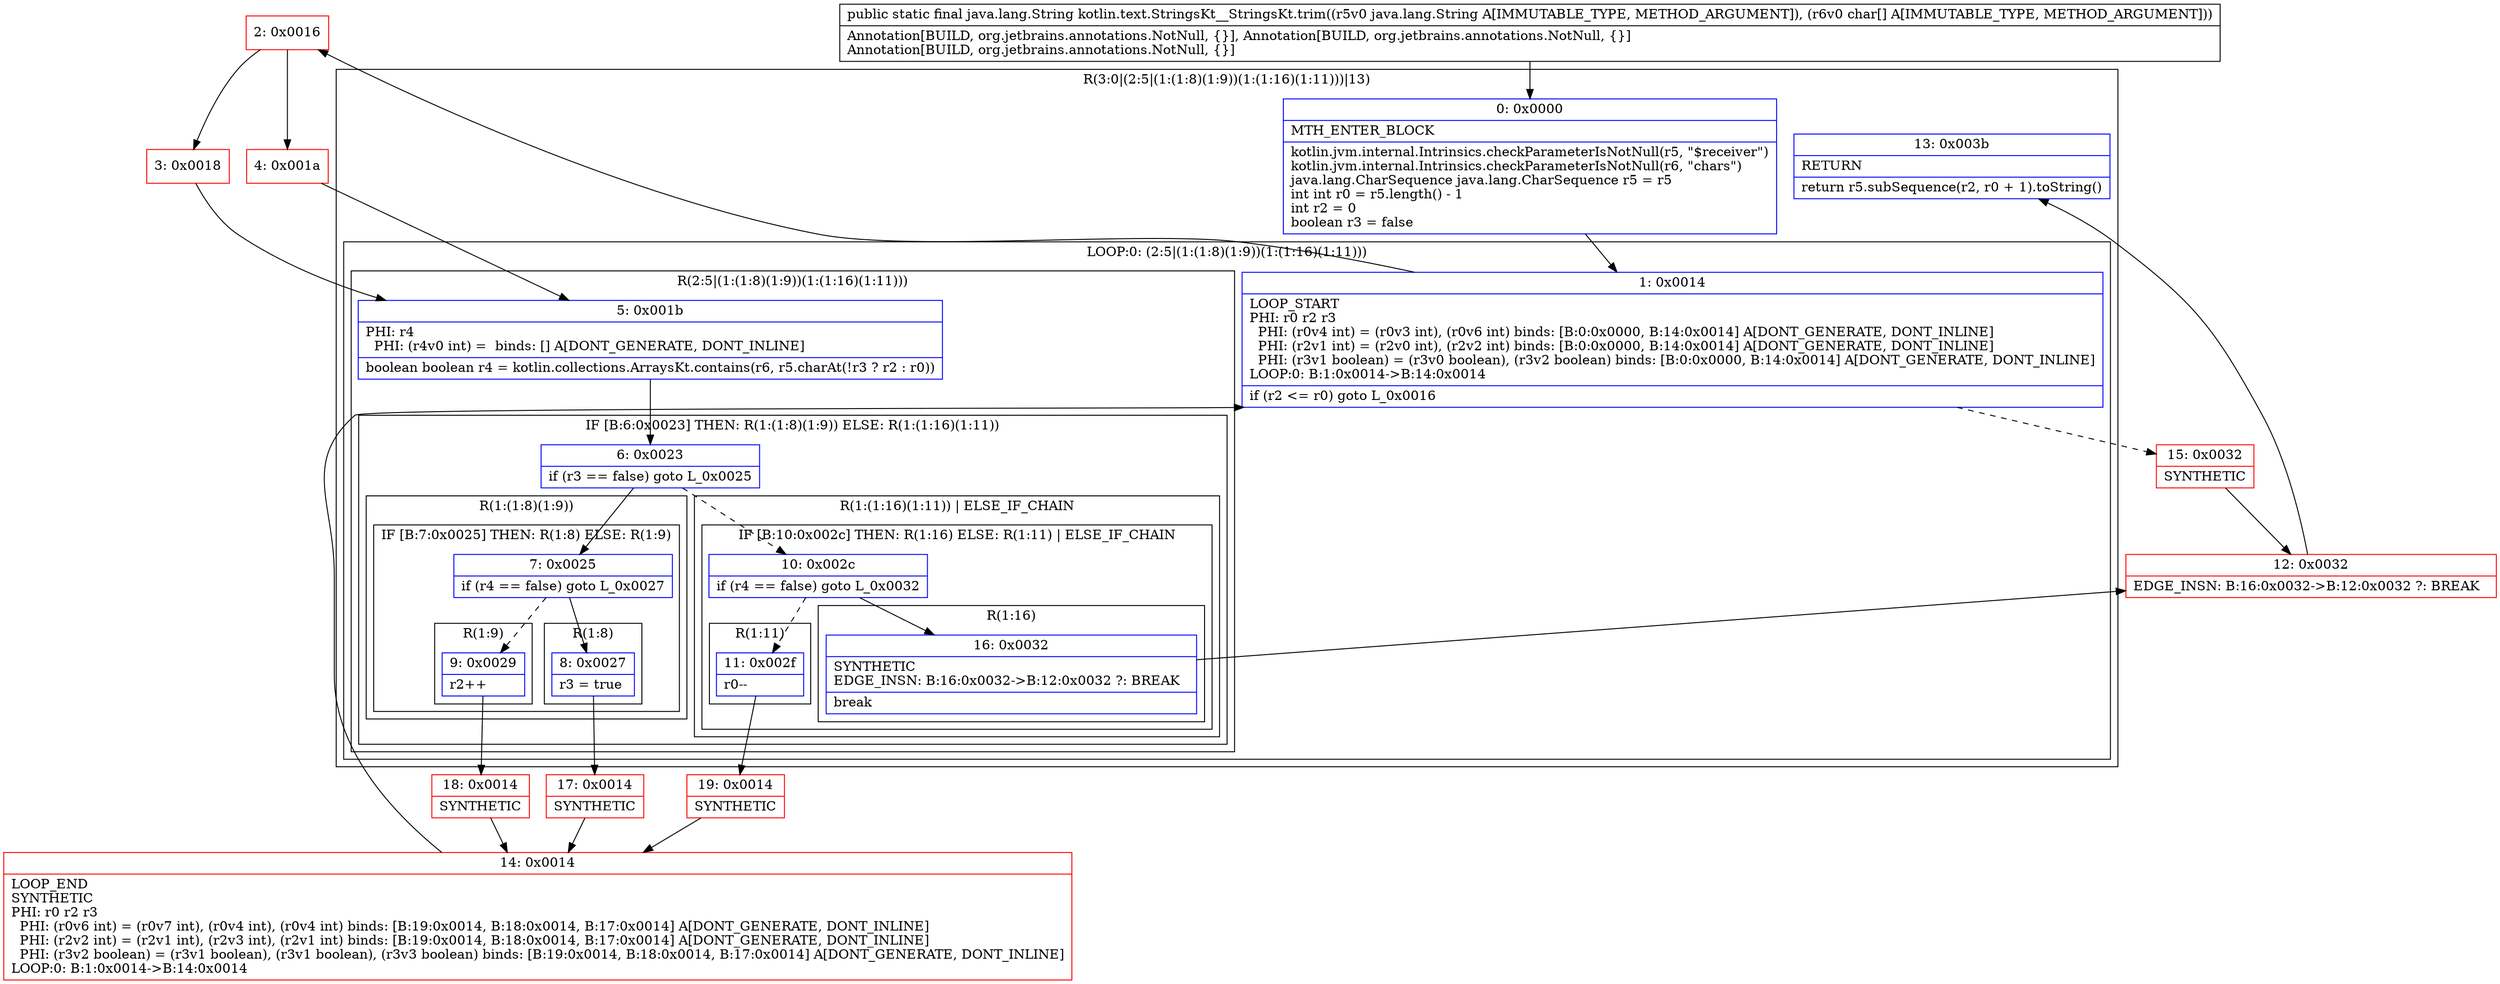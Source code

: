 digraph "CFG forkotlin.text.StringsKt__StringsKt.trim(Ljava\/lang\/String;[C)Ljava\/lang\/String;" {
subgraph cluster_Region_249024036 {
label = "R(3:0|(2:5|(1:(1:8)(1:9))(1:(1:16)(1:11)))|13)";
node [shape=record,color=blue];
Node_0 [shape=record,label="{0\:\ 0x0000|MTH_ENTER_BLOCK\l|kotlin.jvm.internal.Intrinsics.checkParameterIsNotNull(r5, \"$receiver\")\lkotlin.jvm.internal.Intrinsics.checkParameterIsNotNull(r6, \"chars\")\ljava.lang.CharSequence java.lang.CharSequence r5 = r5\lint int r0 = r5.length() \- 1\lint r2 = 0\lboolean r3 = false\l}"];
subgraph cluster_LoopRegion_969628327 {
label = "LOOP:0: (2:5|(1:(1:8)(1:9))(1:(1:16)(1:11)))";
node [shape=record,color=blue];
Node_1 [shape=record,label="{1\:\ 0x0014|LOOP_START\lPHI: r0 r2 r3 \l  PHI: (r0v4 int) = (r0v3 int), (r0v6 int) binds: [B:0:0x0000, B:14:0x0014] A[DONT_GENERATE, DONT_INLINE]\l  PHI: (r2v1 int) = (r2v0 int), (r2v2 int) binds: [B:0:0x0000, B:14:0x0014] A[DONT_GENERATE, DONT_INLINE]\l  PHI: (r3v1 boolean) = (r3v0 boolean), (r3v2 boolean) binds: [B:0:0x0000, B:14:0x0014] A[DONT_GENERATE, DONT_INLINE]\lLOOP:0: B:1:0x0014\-\>B:14:0x0014\l|if (r2 \<= r0) goto L_0x0016\l}"];
subgraph cluster_Region_815366991 {
label = "R(2:5|(1:(1:8)(1:9))(1:(1:16)(1:11)))";
node [shape=record,color=blue];
Node_5 [shape=record,label="{5\:\ 0x001b|PHI: r4 \l  PHI: (r4v0 int) =  binds: [] A[DONT_GENERATE, DONT_INLINE]\l|boolean boolean r4 = kotlin.collections.ArraysKt.contains(r6, r5.charAt(!r3 ? r2 : r0))\l}"];
subgraph cluster_IfRegion_1299973163 {
label = "IF [B:6:0x0023] THEN: R(1:(1:8)(1:9)) ELSE: R(1:(1:16)(1:11))";
node [shape=record,color=blue];
Node_6 [shape=record,label="{6\:\ 0x0023|if (r3 == false) goto L_0x0025\l}"];
subgraph cluster_Region_394635120 {
label = "R(1:(1:8)(1:9))";
node [shape=record,color=blue];
subgraph cluster_IfRegion_771842369 {
label = "IF [B:7:0x0025] THEN: R(1:8) ELSE: R(1:9)";
node [shape=record,color=blue];
Node_7 [shape=record,label="{7\:\ 0x0025|if (r4 == false) goto L_0x0027\l}"];
subgraph cluster_Region_1973583067 {
label = "R(1:8)";
node [shape=record,color=blue];
Node_8 [shape=record,label="{8\:\ 0x0027|r3 = true\l}"];
}
subgraph cluster_Region_165483860 {
label = "R(1:9)";
node [shape=record,color=blue];
Node_9 [shape=record,label="{9\:\ 0x0029|r2++\l}"];
}
}
}
subgraph cluster_Region_1412995680 {
label = "R(1:(1:16)(1:11)) | ELSE_IF_CHAIN\l";
node [shape=record,color=blue];
subgraph cluster_IfRegion_1326954080 {
label = "IF [B:10:0x002c] THEN: R(1:16) ELSE: R(1:11) | ELSE_IF_CHAIN\l";
node [shape=record,color=blue];
Node_10 [shape=record,label="{10\:\ 0x002c|if (r4 == false) goto L_0x0032\l}"];
subgraph cluster_Region_2034886778 {
label = "R(1:16)";
node [shape=record,color=blue];
Node_16 [shape=record,label="{16\:\ 0x0032|SYNTHETIC\lEDGE_INSN: B:16:0x0032\-\>B:12:0x0032 ?: BREAK  \l|break\l}"];
}
subgraph cluster_Region_501526612 {
label = "R(1:11)";
node [shape=record,color=blue];
Node_11 [shape=record,label="{11\:\ 0x002f|r0\-\-\l}"];
}
}
}
}
}
}
Node_13 [shape=record,label="{13\:\ 0x003b|RETURN\l|return r5.subSequence(r2, r0 + 1).toString()\l}"];
}
Node_2 [shape=record,color=red,label="{2\:\ 0x0016}"];
Node_3 [shape=record,color=red,label="{3\:\ 0x0018}"];
Node_4 [shape=record,color=red,label="{4\:\ 0x001a}"];
Node_12 [shape=record,color=red,label="{12\:\ 0x0032|EDGE_INSN: B:16:0x0032\-\>B:12:0x0032 ?: BREAK  \l}"];
Node_14 [shape=record,color=red,label="{14\:\ 0x0014|LOOP_END\lSYNTHETIC\lPHI: r0 r2 r3 \l  PHI: (r0v6 int) = (r0v7 int), (r0v4 int), (r0v4 int) binds: [B:19:0x0014, B:18:0x0014, B:17:0x0014] A[DONT_GENERATE, DONT_INLINE]\l  PHI: (r2v2 int) = (r2v1 int), (r2v3 int), (r2v1 int) binds: [B:19:0x0014, B:18:0x0014, B:17:0x0014] A[DONT_GENERATE, DONT_INLINE]\l  PHI: (r3v2 boolean) = (r3v1 boolean), (r3v1 boolean), (r3v3 boolean) binds: [B:19:0x0014, B:18:0x0014, B:17:0x0014] A[DONT_GENERATE, DONT_INLINE]\lLOOP:0: B:1:0x0014\-\>B:14:0x0014\l}"];
Node_15 [shape=record,color=red,label="{15\:\ 0x0032|SYNTHETIC\l}"];
Node_17 [shape=record,color=red,label="{17\:\ 0x0014|SYNTHETIC\l}"];
Node_18 [shape=record,color=red,label="{18\:\ 0x0014|SYNTHETIC\l}"];
Node_19 [shape=record,color=red,label="{19\:\ 0x0014|SYNTHETIC\l}"];
MethodNode[shape=record,label="{public static final java.lang.String kotlin.text.StringsKt__StringsKt.trim((r5v0 java.lang.String A[IMMUTABLE_TYPE, METHOD_ARGUMENT]), (r6v0 char[] A[IMMUTABLE_TYPE, METHOD_ARGUMENT]))  | Annotation[BUILD, org.jetbrains.annotations.NotNull, \{\}], Annotation[BUILD, org.jetbrains.annotations.NotNull, \{\}]\lAnnotation[BUILD, org.jetbrains.annotations.NotNull, \{\}]\l}"];
MethodNode -> Node_0;
Node_0 -> Node_1;
Node_1 -> Node_2;
Node_1 -> Node_15[style=dashed];
Node_5 -> Node_6;
Node_6 -> Node_7;
Node_6 -> Node_10[style=dashed];
Node_7 -> Node_8;
Node_7 -> Node_9[style=dashed];
Node_8 -> Node_17;
Node_9 -> Node_18;
Node_10 -> Node_11[style=dashed];
Node_10 -> Node_16;
Node_16 -> Node_12;
Node_11 -> Node_19;
Node_2 -> Node_3;
Node_2 -> Node_4;
Node_3 -> Node_5;
Node_4 -> Node_5;
Node_12 -> Node_13;
Node_14 -> Node_1;
Node_15 -> Node_12;
Node_17 -> Node_14;
Node_18 -> Node_14;
Node_19 -> Node_14;
}

